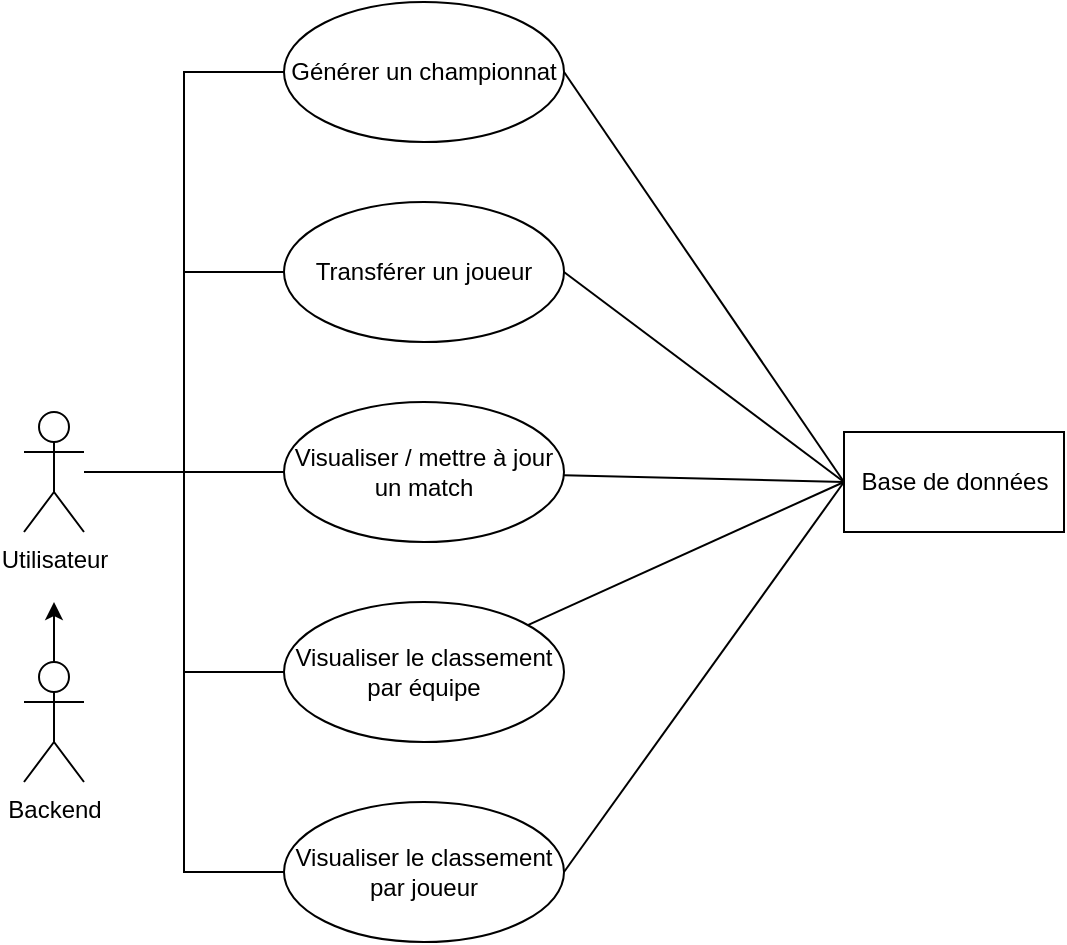 <mxfile version="12.9.5" type="device"><diagram id="KCYH9OVYyB8hcRMXHM9Q" name="Page-1"><mxGraphModel dx="1422" dy="713" grid="1" gridSize="10" guides="1" tooltips="1" connect="1" arrows="1" fold="1" page="1" pageScale="1" pageWidth="827" pageHeight="1169" math="0" shadow="0"><root><mxCell id="0"/><mxCell id="1" parent="0"/><mxCell id="SQ4KUEhSxetv61U8t2AX-12" style="edgeStyle=orthogonalEdgeStyle;rounded=0;orthogonalLoop=1;jettySize=auto;html=1;entryX=0;entryY=0.5;entryDx=0;entryDy=0;endArrow=none;endFill=0;" edge="1" parent="1" source="SQ4KUEhSxetv61U8t2AX-1" target="SQ4KUEhSxetv61U8t2AX-4"><mxGeometry relative="1" as="geometry"/></mxCell><mxCell id="SQ4KUEhSxetv61U8t2AX-13" style="edgeStyle=orthogonalEdgeStyle;rounded=0;orthogonalLoop=1;jettySize=auto;html=1;entryX=0;entryY=0.5;entryDx=0;entryDy=0;endArrow=none;endFill=0;" edge="1" parent="1" source="SQ4KUEhSxetv61U8t2AX-1" target="SQ4KUEhSxetv61U8t2AX-5"><mxGeometry relative="1" as="geometry"/></mxCell><mxCell id="SQ4KUEhSxetv61U8t2AX-14" style="edgeStyle=orthogonalEdgeStyle;rounded=0;orthogonalLoop=1;jettySize=auto;html=1;entryX=0;entryY=0.5;entryDx=0;entryDy=0;endArrow=none;endFill=0;" edge="1" parent="1" source="SQ4KUEhSxetv61U8t2AX-1" target="SQ4KUEhSxetv61U8t2AX-6"><mxGeometry relative="1" as="geometry"/></mxCell><mxCell id="SQ4KUEhSxetv61U8t2AX-15" style="edgeStyle=orthogonalEdgeStyle;rounded=0;orthogonalLoop=1;jettySize=auto;html=1;entryX=0;entryY=0.5;entryDx=0;entryDy=0;endArrow=none;endFill=0;" edge="1" parent="1" source="SQ4KUEhSxetv61U8t2AX-1" target="SQ4KUEhSxetv61U8t2AX-7"><mxGeometry relative="1" as="geometry"/></mxCell><mxCell id="SQ4KUEhSxetv61U8t2AX-16" style="edgeStyle=orthogonalEdgeStyle;rounded=0;orthogonalLoop=1;jettySize=auto;html=1;entryX=0;entryY=0.5;entryDx=0;entryDy=0;endArrow=none;endFill=0;" edge="1" parent="1" source="SQ4KUEhSxetv61U8t2AX-1" target="SQ4KUEhSxetv61U8t2AX-8"><mxGeometry relative="1" as="geometry"/></mxCell><mxCell id="SQ4KUEhSxetv61U8t2AX-1" value="Utilisateur" style="shape=umlActor;verticalLabelPosition=bottom;labelBackgroundColor=#ffffff;verticalAlign=top;html=1;" vertex="1" parent="1"><mxGeometry x="40" y="225" width="30" height="60" as="geometry"/></mxCell><mxCell id="SQ4KUEhSxetv61U8t2AX-3" style="edgeStyle=orthogonalEdgeStyle;rounded=0;orthogonalLoop=1;jettySize=auto;html=1;" edge="1" parent="1" source="SQ4KUEhSxetv61U8t2AX-2"><mxGeometry relative="1" as="geometry"><mxPoint x="55" y="320" as="targetPoint"/></mxGeometry></mxCell><mxCell id="SQ4KUEhSxetv61U8t2AX-2" value="Backend" style="shape=umlActor;verticalLabelPosition=bottom;labelBackgroundColor=#ffffff;verticalAlign=top;html=1;" vertex="1" parent="1"><mxGeometry x="40" y="350" width="30" height="60" as="geometry"/></mxCell><mxCell id="SQ4KUEhSxetv61U8t2AX-19" style="rounded=0;orthogonalLoop=1;jettySize=auto;html=1;entryX=0;entryY=0.5;entryDx=0;entryDy=0;endArrow=none;endFill=0;exitX=1;exitY=0.5;exitDx=0;exitDy=0;" edge="1" parent="1" source="SQ4KUEhSxetv61U8t2AX-4" target="SQ4KUEhSxetv61U8t2AX-17"><mxGeometry relative="1" as="geometry"/></mxCell><mxCell id="SQ4KUEhSxetv61U8t2AX-4" value="Générer un championnat" style="ellipse;whiteSpace=wrap;html=1;" vertex="1" parent="1"><mxGeometry x="170" y="20" width="140" height="70" as="geometry"/></mxCell><mxCell id="SQ4KUEhSxetv61U8t2AX-20" style="rounded=0;orthogonalLoop=1;jettySize=auto;html=1;endArrow=none;endFill=0;exitX=1;exitY=0.5;exitDx=0;exitDy=0;entryX=0;entryY=0.5;entryDx=0;entryDy=0;" edge="1" parent="1" source="SQ4KUEhSxetv61U8t2AX-5" target="SQ4KUEhSxetv61U8t2AX-17"><mxGeometry relative="1" as="geometry"><mxPoint x="400" y="260" as="targetPoint"/></mxGeometry></mxCell><mxCell id="SQ4KUEhSxetv61U8t2AX-5" value="Transférer un joueur" style="ellipse;whiteSpace=wrap;html=1;" vertex="1" parent="1"><mxGeometry x="170" y="120" width="140" height="70" as="geometry"/></mxCell><mxCell id="SQ4KUEhSxetv61U8t2AX-21" style="edgeStyle=none;rounded=0;orthogonalLoop=1;jettySize=auto;html=1;entryX=0;entryY=0.5;entryDx=0;entryDy=0;endArrow=none;endFill=0;" edge="1" parent="1" source="SQ4KUEhSxetv61U8t2AX-6" target="SQ4KUEhSxetv61U8t2AX-17"><mxGeometry relative="1" as="geometry"/></mxCell><mxCell id="SQ4KUEhSxetv61U8t2AX-6" value="Visualiser / mettre à jour un match" style="ellipse;whiteSpace=wrap;html=1;" vertex="1" parent="1"><mxGeometry x="170" y="220" width="140" height="70" as="geometry"/></mxCell><mxCell id="SQ4KUEhSxetv61U8t2AX-22" style="edgeStyle=none;rounded=0;orthogonalLoop=1;jettySize=auto;html=1;entryX=0;entryY=0.5;entryDx=0;entryDy=0;endArrow=none;endFill=0;" edge="1" parent="1" source="SQ4KUEhSxetv61U8t2AX-7" target="SQ4KUEhSxetv61U8t2AX-17"><mxGeometry relative="1" as="geometry"/></mxCell><mxCell id="SQ4KUEhSxetv61U8t2AX-7" value="Visualiser le classement par équipe" style="ellipse;whiteSpace=wrap;html=1;" vertex="1" parent="1"><mxGeometry x="170" y="320" width="140" height="70" as="geometry"/></mxCell><mxCell id="SQ4KUEhSxetv61U8t2AX-23" style="edgeStyle=none;rounded=0;orthogonalLoop=1;jettySize=auto;html=1;entryX=0;entryY=0.5;entryDx=0;entryDy=0;endArrow=none;endFill=0;exitX=1;exitY=0.5;exitDx=0;exitDy=0;" edge="1" parent="1" source="SQ4KUEhSxetv61U8t2AX-8" target="SQ4KUEhSxetv61U8t2AX-17"><mxGeometry relative="1" as="geometry"/></mxCell><mxCell id="SQ4KUEhSxetv61U8t2AX-8" value="Visualiser le classement par joueur" style="ellipse;whiteSpace=wrap;html=1;" vertex="1" parent="1"><mxGeometry x="170" y="420" width="140" height="70" as="geometry"/></mxCell><mxCell id="SQ4KUEhSxetv61U8t2AX-17" value="Base de données" style="html=1;" vertex="1" parent="1"><mxGeometry x="450" y="235" width="110" height="50" as="geometry"/></mxCell></root></mxGraphModel></diagram></mxfile>